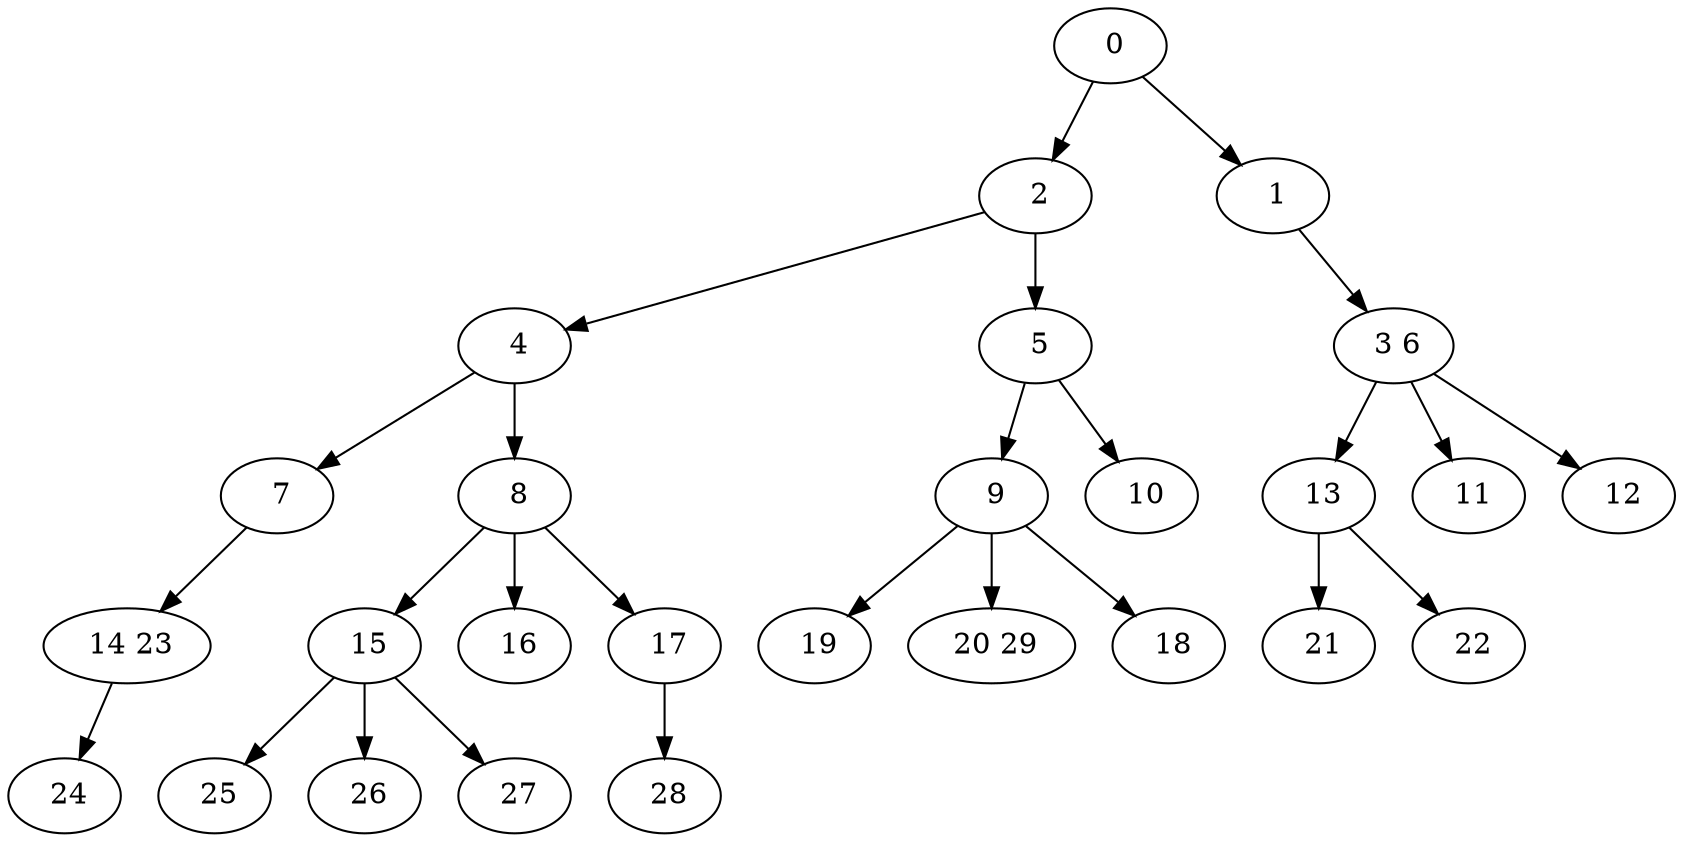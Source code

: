 digraph mytree {
" 0" -> " 2";
" 0" -> " 1";
" 2" -> " 4";
" 2" -> " 5";
" 1" -> " 3 6";
" 3 6" -> " 13";
" 3 6" -> " 11";
" 3 6" -> " 12";
" 4" -> " 7";
" 4" -> " 8";
" 5" -> " 9";
" 5" -> " 10";
" 7" -> " 14 23";
" 8" -> " 15";
" 8" -> " 16";
" 8" -> " 17";
" 9" -> " 19";
" 9" -> " 20 29";
" 9" -> " 18";
" 10";
" 14 23" -> " 24";
" 15" -> " 25";
" 15" -> " 26";
" 15" -> " 27";
" 16";
" 17" -> " 28";
" 28";
" 19";
" 20 29";
" 13" -> " 21";
" 13" -> " 22";
" 21";
" 25";
" 26";
" 27";
" 24";
" 11";
" 12";
" 18";
" 22";
}
